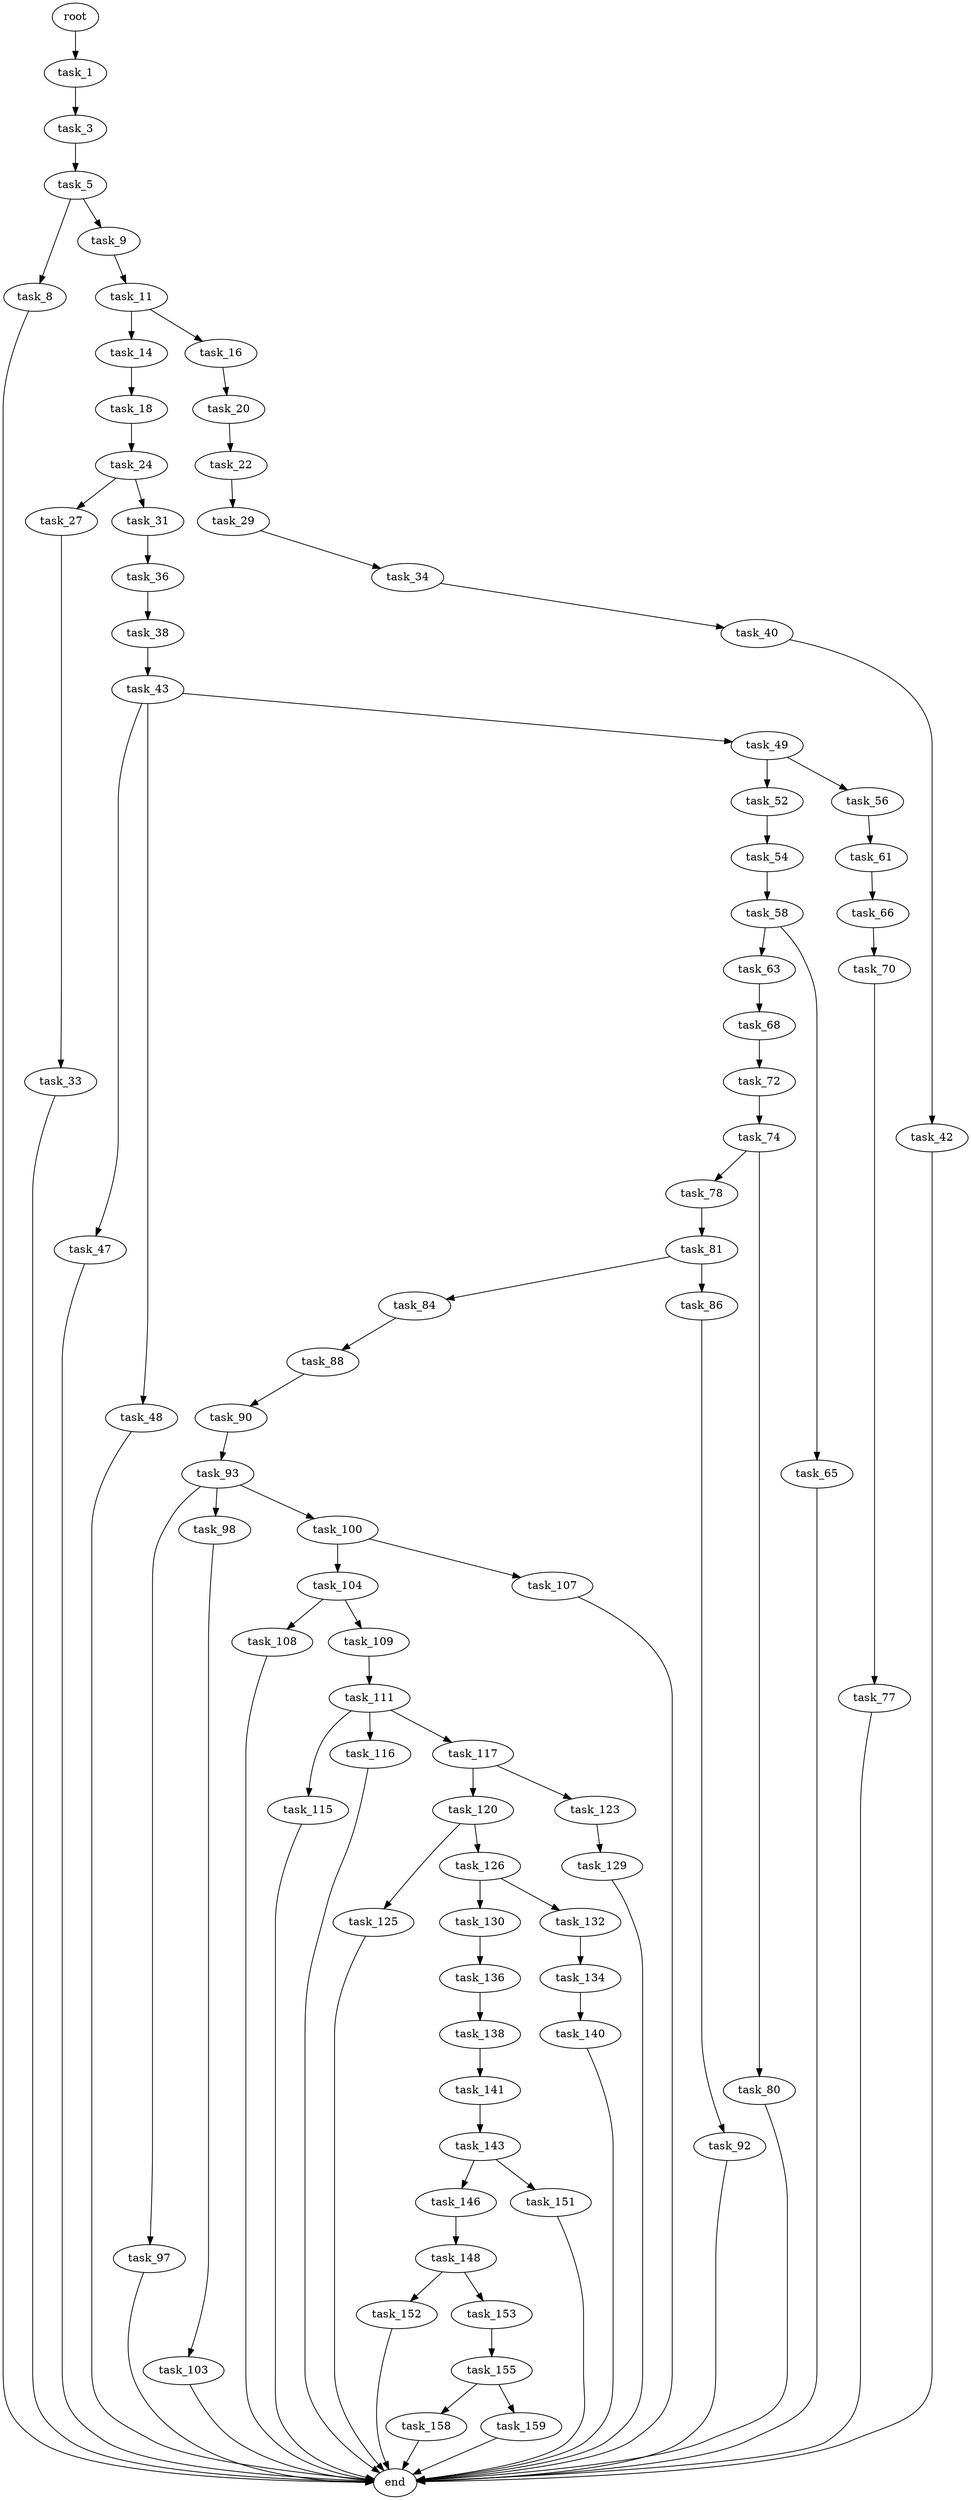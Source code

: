 digraph G {
  root [size="0.000000"];
  task_1 [size="11345418587.000000"];
  task_3 [size="1582089974.000000"];
  task_5 [size="22827961609.000000"];
  task_8 [size="6141802472.000000"];
  task_9 [size="549755813888.000000"];
  end [size="0.000000"];
  task_11 [size="9064475684.000000"];
  task_14 [size="5820079146.000000"];
  task_16 [size="1073741824000.000000"];
  task_18 [size="30565752610.000000"];
  task_20 [size="368293445632.000000"];
  task_24 [size="22443958579.000000"];
  task_22 [size="7743762722.000000"];
  task_29 [size="44253947309.000000"];
  task_27 [size="6669921906.000000"];
  task_31 [size="8044513470.000000"];
  task_33 [size="410510530352.000000"];
  task_34 [size="98513580895.000000"];
  task_36 [size="168223008738.000000"];
  task_40 [size="3416712837.000000"];
  task_38 [size="1073741824000.000000"];
  task_43 [size="231928233984.000000"];
  task_42 [size="28991029248.000000"];
  task_47 [size="250868460656.000000"];
  task_48 [size="28991029248.000000"];
  task_49 [size="237943757264.000000"];
  task_52 [size="8589934592.000000"];
  task_56 [size="2636410701.000000"];
  task_54 [size="549755813888.000000"];
  task_58 [size="21323416697.000000"];
  task_61 [size="389399019932.000000"];
  task_63 [size="239063849073.000000"];
  task_65 [size="1346658427442.000000"];
  task_66 [size="68719476736.000000"];
  task_68 [size="298411775220.000000"];
  task_70 [size="28991029248.000000"];
  task_72 [size="134217728000.000000"];
  task_77 [size="232154087393.000000"];
  task_74 [size="368293445632.000000"];
  task_78 [size="767924674.000000"];
  task_80 [size="7134478368.000000"];
  task_81 [size="5929116041.000000"];
  task_84 [size="28991029248.000000"];
  task_86 [size="549755813888.000000"];
  task_88 [size="3493228125.000000"];
  task_92 [size="134217728000.000000"];
  task_90 [size="21038948788.000000"];
  task_93 [size="40265693196.000000"];
  task_97 [size="14060900424.000000"];
  task_98 [size="42162334437.000000"];
  task_100 [size="245895436664.000000"];
  task_103 [size="144362586924.000000"];
  task_104 [size="17179587660.000000"];
  task_107 [size="37322764321.000000"];
  task_108 [size="670264746765.000000"];
  task_109 [size="441803691640.000000"];
  task_111 [size="1073741824000.000000"];
  task_115 [size="12793138507.000000"];
  task_116 [size="21788274956.000000"];
  task_117 [size="68719476736.000000"];
  task_120 [size="485679733354.000000"];
  task_123 [size="1073741824000.000000"];
  task_125 [size="17905841719.000000"];
  task_126 [size="98651405715.000000"];
  task_129 [size="13309996190.000000"];
  task_130 [size="852555680167.000000"];
  task_132 [size="180119738448.000000"];
  task_136 [size="68719476736.000000"];
  task_134 [size="11011981876.000000"];
  task_140 [size="368293445632.000000"];
  task_138 [size="4862385700.000000"];
  task_141 [size="368293445632.000000"];
  task_143 [size="533577911152.000000"];
  task_146 [size="1073741824000.000000"];
  task_151 [size="391933700626.000000"];
  task_148 [size="6262113929.000000"];
  task_152 [size="277115979972.000000"];
  task_153 [size="2095390795.000000"];
  task_155 [size="68719476736.000000"];
  task_158 [size="17712900369.000000"];
  task_159 [size="8589934592.000000"];

  root -> task_1 [size="1.000000"];
  task_1 -> task_3 [size="209715200.000000"];
  task_3 -> task_5 [size="33554432.000000"];
  task_5 -> task_8 [size="838860800.000000"];
  task_5 -> task_9 [size="838860800.000000"];
  task_8 -> end [size="1.000000"];
  task_9 -> task_11 [size="536870912.000000"];
  task_11 -> task_14 [size="301989888.000000"];
  task_11 -> task_16 [size="301989888.000000"];
  task_14 -> task_18 [size="301989888.000000"];
  task_16 -> task_20 [size="838860800.000000"];
  task_18 -> task_24 [size="75497472.000000"];
  task_20 -> task_22 [size="411041792.000000"];
  task_24 -> task_27 [size="411041792.000000"];
  task_24 -> task_31 [size="411041792.000000"];
  task_22 -> task_29 [size="209715200.000000"];
  task_29 -> task_34 [size="838860800.000000"];
  task_27 -> task_33 [size="536870912.000000"];
  task_31 -> task_36 [size="411041792.000000"];
  task_33 -> end [size="1.000000"];
  task_34 -> task_40 [size="75497472.000000"];
  task_36 -> task_38 [size="209715200.000000"];
  task_40 -> task_42 [size="411041792.000000"];
  task_38 -> task_43 [size="838860800.000000"];
  task_43 -> task_47 [size="301989888.000000"];
  task_43 -> task_48 [size="301989888.000000"];
  task_43 -> task_49 [size="301989888.000000"];
  task_42 -> end [size="1.000000"];
  task_47 -> end [size="1.000000"];
  task_48 -> end [size="1.000000"];
  task_49 -> task_52 [size="209715200.000000"];
  task_49 -> task_56 [size="209715200.000000"];
  task_52 -> task_54 [size="33554432.000000"];
  task_56 -> task_61 [size="134217728.000000"];
  task_54 -> task_58 [size="536870912.000000"];
  task_58 -> task_63 [size="838860800.000000"];
  task_58 -> task_65 [size="838860800.000000"];
  task_61 -> task_66 [size="536870912.000000"];
  task_63 -> task_68 [size="679477248.000000"];
  task_65 -> end [size="1.000000"];
  task_66 -> task_70 [size="134217728.000000"];
  task_68 -> task_72 [size="536870912.000000"];
  task_70 -> task_77 [size="75497472.000000"];
  task_72 -> task_74 [size="209715200.000000"];
  task_77 -> end [size="1.000000"];
  task_74 -> task_78 [size="411041792.000000"];
  task_74 -> task_80 [size="411041792.000000"];
  task_78 -> task_81 [size="75497472.000000"];
  task_80 -> end [size="1.000000"];
  task_81 -> task_84 [size="301989888.000000"];
  task_81 -> task_86 [size="301989888.000000"];
  task_84 -> task_88 [size="75497472.000000"];
  task_86 -> task_92 [size="536870912.000000"];
  task_88 -> task_90 [size="75497472.000000"];
  task_92 -> end [size="1.000000"];
  task_90 -> task_93 [size="536870912.000000"];
  task_93 -> task_97 [size="679477248.000000"];
  task_93 -> task_98 [size="679477248.000000"];
  task_93 -> task_100 [size="679477248.000000"];
  task_97 -> end [size="1.000000"];
  task_98 -> task_103 [size="679477248.000000"];
  task_100 -> task_104 [size="209715200.000000"];
  task_100 -> task_107 [size="209715200.000000"];
  task_103 -> end [size="1.000000"];
  task_104 -> task_108 [size="536870912.000000"];
  task_104 -> task_109 [size="536870912.000000"];
  task_107 -> end [size="1.000000"];
  task_108 -> end [size="1.000000"];
  task_109 -> task_111 [size="838860800.000000"];
  task_111 -> task_115 [size="838860800.000000"];
  task_111 -> task_116 [size="838860800.000000"];
  task_111 -> task_117 [size="838860800.000000"];
  task_115 -> end [size="1.000000"];
  task_116 -> end [size="1.000000"];
  task_117 -> task_120 [size="134217728.000000"];
  task_117 -> task_123 [size="134217728.000000"];
  task_120 -> task_125 [size="411041792.000000"];
  task_120 -> task_126 [size="411041792.000000"];
  task_123 -> task_129 [size="838860800.000000"];
  task_125 -> end [size="1.000000"];
  task_126 -> task_130 [size="209715200.000000"];
  task_126 -> task_132 [size="209715200.000000"];
  task_129 -> end [size="1.000000"];
  task_130 -> task_136 [size="679477248.000000"];
  task_132 -> task_134 [size="536870912.000000"];
  task_136 -> task_138 [size="134217728.000000"];
  task_134 -> task_140 [size="679477248.000000"];
  task_140 -> end [size="1.000000"];
  task_138 -> task_141 [size="134217728.000000"];
  task_141 -> task_143 [size="411041792.000000"];
  task_143 -> task_146 [size="536870912.000000"];
  task_143 -> task_151 [size="536870912.000000"];
  task_146 -> task_148 [size="838860800.000000"];
  task_151 -> end [size="1.000000"];
  task_148 -> task_152 [size="209715200.000000"];
  task_148 -> task_153 [size="209715200.000000"];
  task_152 -> end [size="1.000000"];
  task_153 -> task_155 [size="75497472.000000"];
  task_155 -> task_158 [size="134217728.000000"];
  task_155 -> task_159 [size="134217728.000000"];
  task_158 -> end [size="1.000000"];
  task_159 -> end [size="1.000000"];
}
